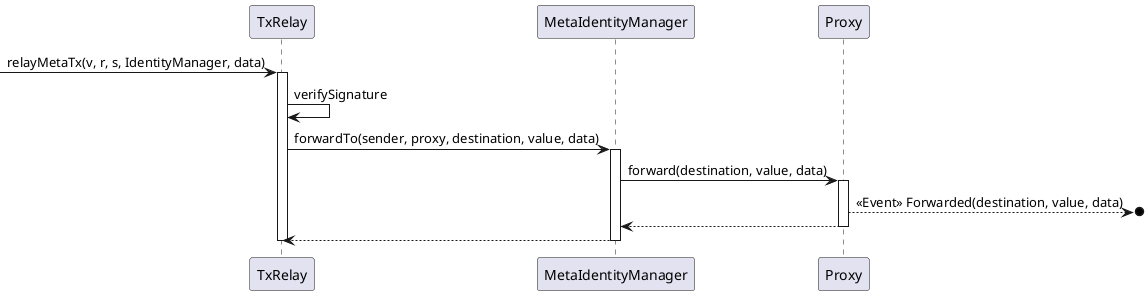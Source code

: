 @startuml
participant TxRelay as tr
participant MetaIdentityManager as im
participant Proxy as p

->tr:relayMetaTx(v, r, s, IdentityManager, data)

activate tr
tr->tr:verifySignature

tr->im: forwardTo(sender, proxy, destination, value, data)
activate im
im->p:forward(destination, value, data)
activate p
p-->o]: <<Event>> Forwarded(destination, value, data)
p-->im
deactivate p
im-->tr
deactivate im
deactivate tr

@enduml
